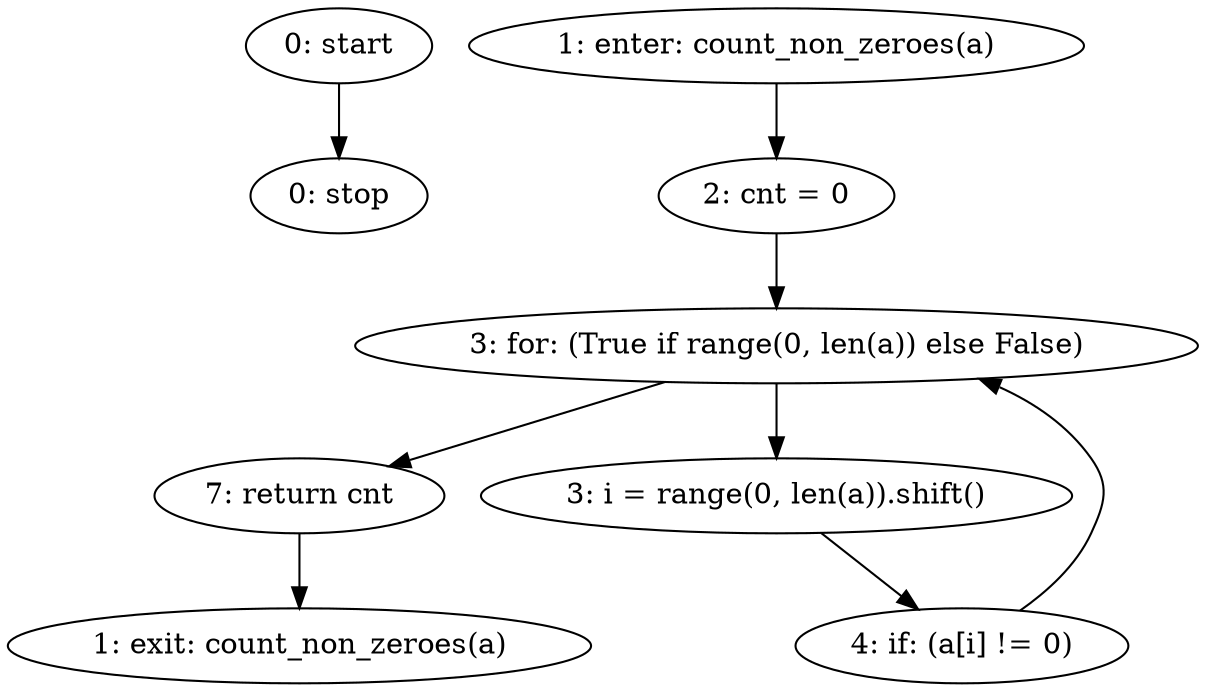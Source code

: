 strict digraph "" {
	node [label="\N"];
	0	[label="0: start"];
	8	[label="0: stop"];
	0 -> 8;
	1	[label="1: enter: count_non_zeroes(a)"];
	3	[label="2: cnt = 0"];
	1 -> 3;
	4	[label="3: for: (True if range(0, len(a)) else False)"];
	3 -> 4;
	2	[label="1: exit: count_non_zeroes(a)"];
	7	[label="7: return cnt"];
	7 -> 2;
	4 -> 7;
	5	[label="3: i = range(0, len(a)).shift()"];
	4 -> 5;
	6	[label="4: if: (a[i] != 0)"];
	5 -> 6;
	6 -> 4;
}
